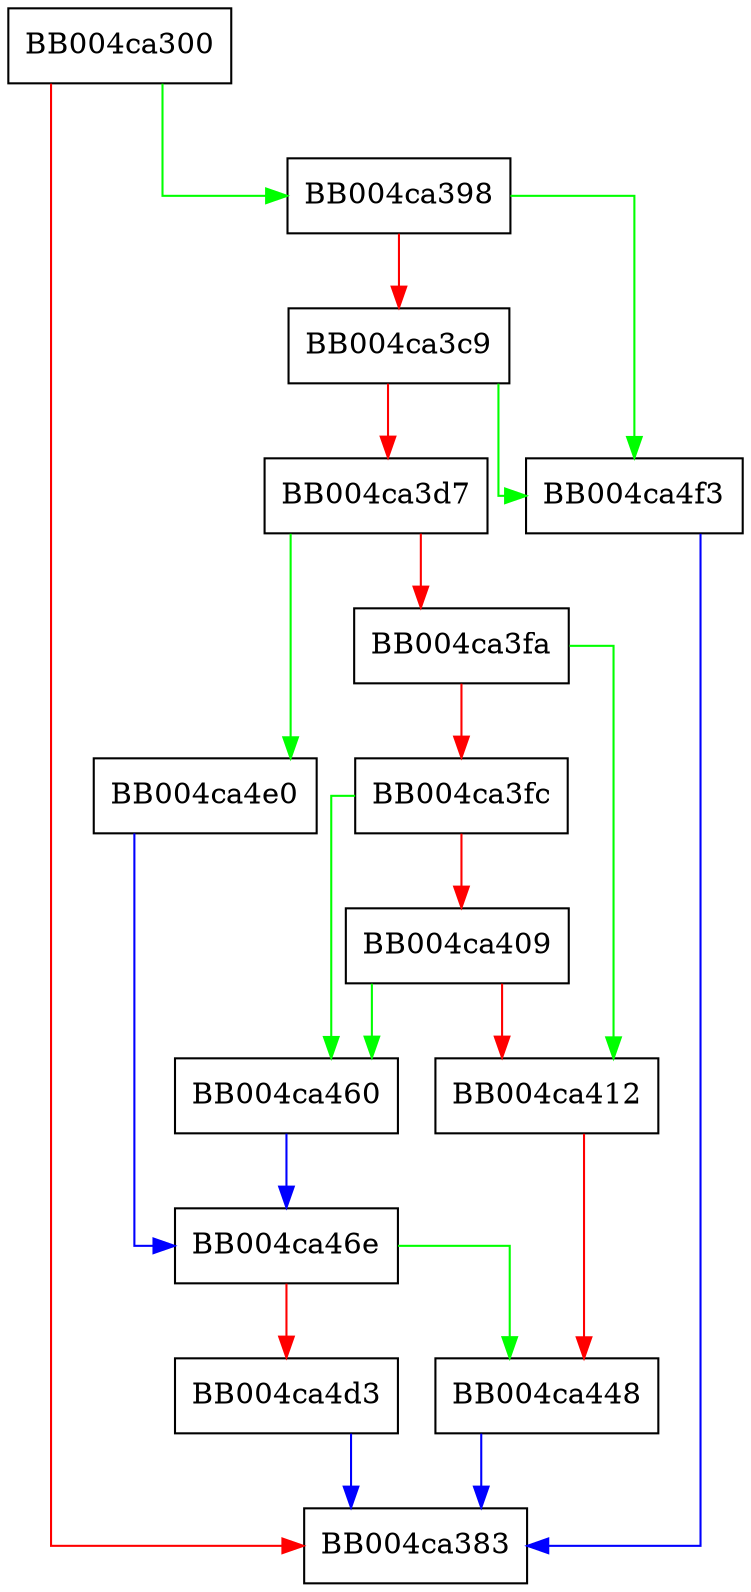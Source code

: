 digraph dtls_new_record_layer {
  node [shape="box"];
  graph [splines=ortho];
  BB004ca300 -> BB004ca398 [color="green"];
  BB004ca300 -> BB004ca383 [color="red"];
  BB004ca398 -> BB004ca4f3 [color="green"];
  BB004ca398 -> BB004ca3c9 [color="red"];
  BB004ca3c9 -> BB004ca4f3 [color="green"];
  BB004ca3c9 -> BB004ca3d7 [color="red"];
  BB004ca3d7 -> BB004ca4e0 [color="green"];
  BB004ca3d7 -> BB004ca3fa [color="red"];
  BB004ca3fa -> BB004ca412 [color="green"];
  BB004ca3fa -> BB004ca3fc [color="red"];
  BB004ca3fc -> BB004ca460 [color="green"];
  BB004ca3fc -> BB004ca409 [color="red"];
  BB004ca409 -> BB004ca460 [color="green"];
  BB004ca409 -> BB004ca412 [color="red"];
  BB004ca412 -> BB004ca448 [color="red"];
  BB004ca448 -> BB004ca383 [color="blue"];
  BB004ca460 -> BB004ca46e [color="blue"];
  BB004ca46e -> BB004ca448 [color="green"];
  BB004ca46e -> BB004ca4d3 [color="red"];
  BB004ca4d3 -> BB004ca383 [color="blue"];
  BB004ca4e0 -> BB004ca46e [color="blue"];
  BB004ca4f3 -> BB004ca383 [color="blue"];
}